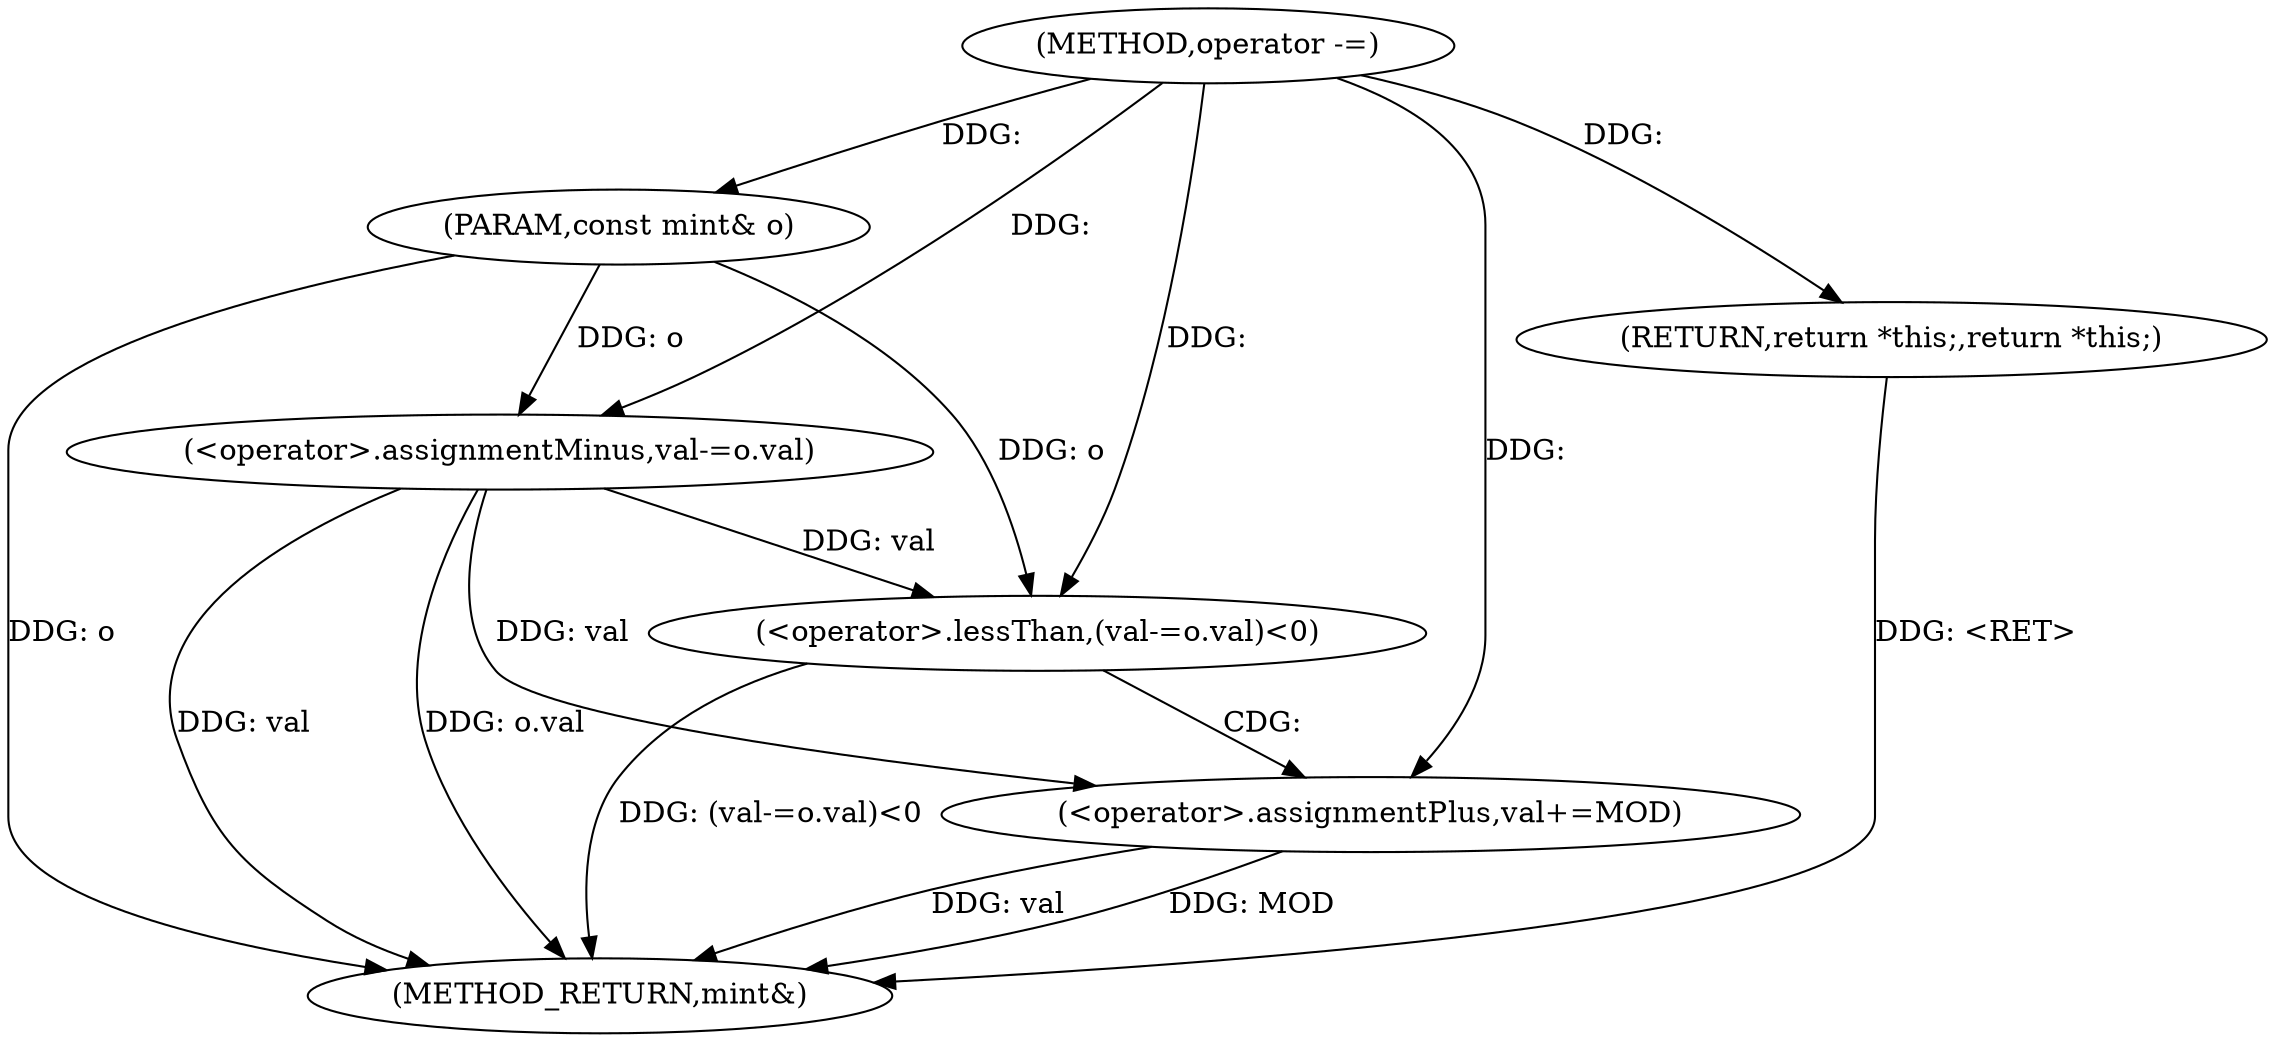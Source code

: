 digraph "operator -=" {  
"1000155" [label = "(METHOD,operator -=)" ]
"1000172" [label = "(METHOD_RETURN,mint&)" ]
"1000156" [label = "(PARAM,const mint& o)" ]
"1000169" [label = "(RETURN,return *this;,return *this;)" ]
"1000159" [label = "(<operator>.lessThan,(val-=o.val)<0)" ]
"1000166" [label = "(<operator>.assignmentPlus,val+=MOD)" ]
"1000160" [label = "(<operator>.assignmentMinus,val-=o.val)" ]
  "1000156" -> "1000172"  [ label = "DDG: o"] 
  "1000160" -> "1000172"  [ label = "DDG: val"] 
  "1000160" -> "1000172"  [ label = "DDG: o.val"] 
  "1000159" -> "1000172"  [ label = "DDG: (val-=o.val)<0"] 
  "1000166" -> "1000172"  [ label = "DDG: val"] 
  "1000169" -> "1000172"  [ label = "DDG: <RET>"] 
  "1000166" -> "1000172"  [ label = "DDG: MOD"] 
  "1000155" -> "1000156"  [ label = "DDG: "] 
  "1000155" -> "1000169"  [ label = "DDG: "] 
  "1000155" -> "1000166"  [ label = "DDG: "] 
  "1000160" -> "1000159"  [ label = "DDG: val"] 
  "1000156" -> "1000159"  [ label = "DDG: o"] 
  "1000155" -> "1000159"  [ label = "DDG: "] 
  "1000160" -> "1000166"  [ label = "DDG: val"] 
  "1000155" -> "1000160"  [ label = "DDG: "] 
  "1000156" -> "1000160"  [ label = "DDG: o"] 
  "1000159" -> "1000166"  [ label = "CDG: "] 
}
